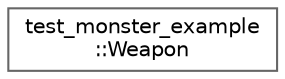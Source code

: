 digraph "类继承关系图"
{
 // LATEX_PDF_SIZE
  bgcolor="transparent";
  edge [fontname=Helvetica,fontsize=10,labelfontname=Helvetica,labelfontsize=10];
  node [fontname=Helvetica,fontsize=10,shape=box,height=0.2,width=0.4];
  rankdir="LR";
  Node0 [id="Node000000",label="test_monster_example\l::Weapon",height=0.2,width=0.4,color="grey40", fillcolor="white", style="filled",URL="$structtest__monster__example_1_1_weapon.html",tooltip=" "];
}
